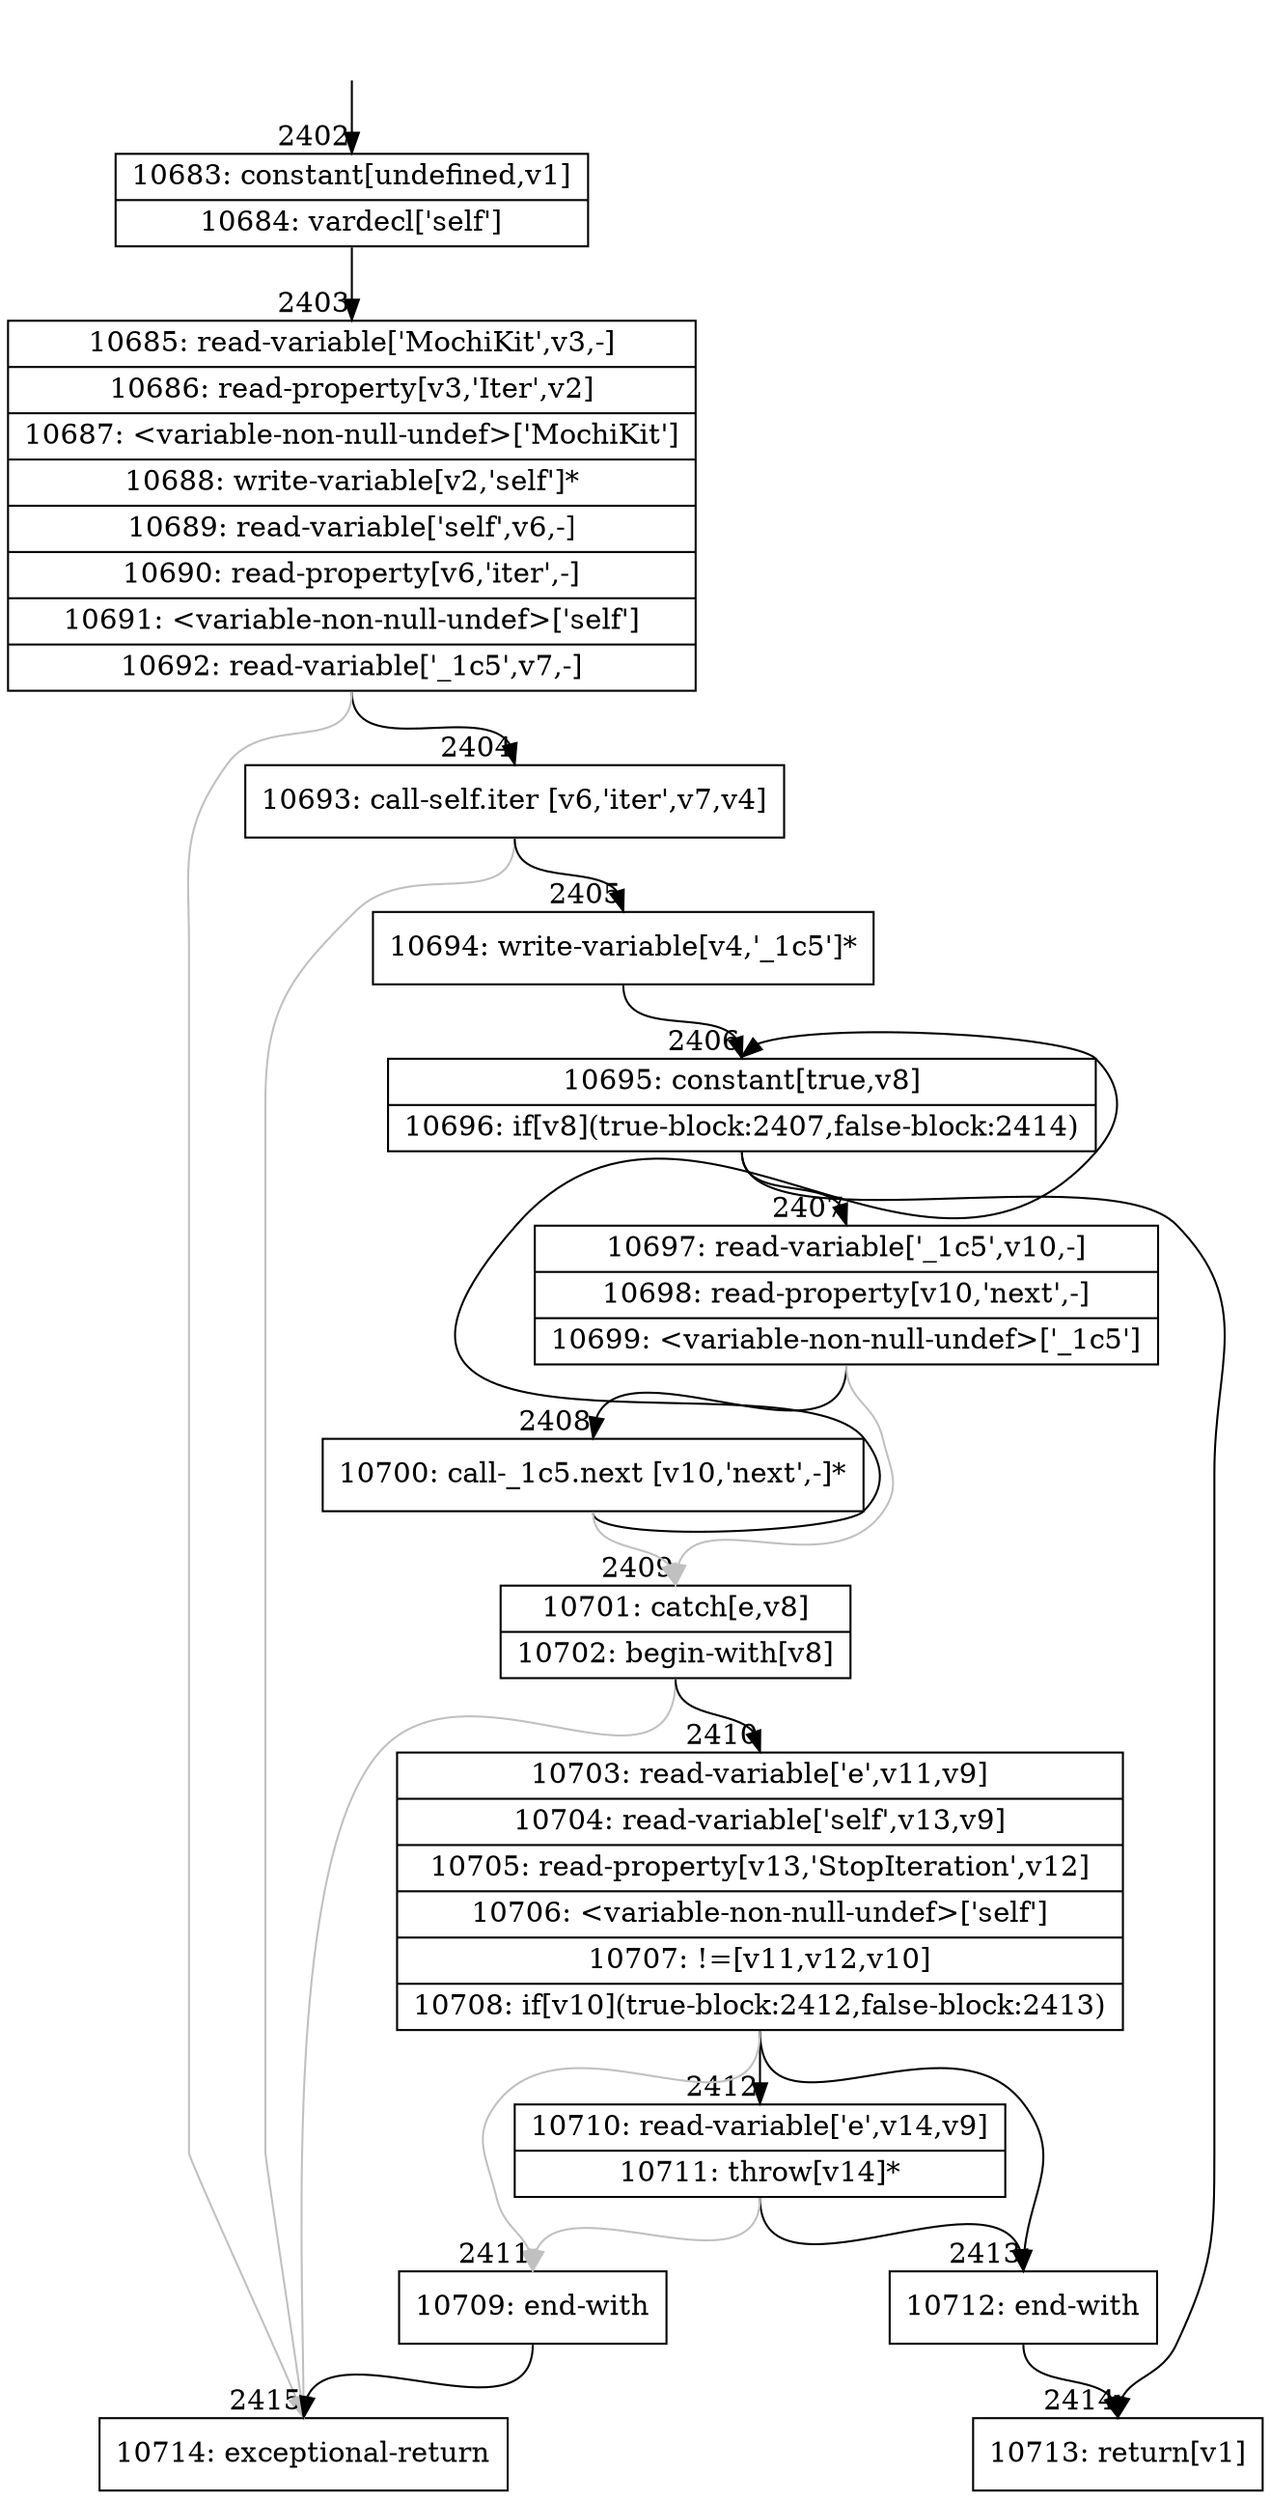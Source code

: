 digraph {
rankdir="TD"
BB_entry181[shape=none,label=""];
BB_entry181 -> BB2402 [tailport=s, headport=n, headlabel="    2402"]
BB2402 [shape=record label="{10683: constant[undefined,v1]|10684: vardecl['self']}" ] 
BB2402 -> BB2403 [tailport=s, headport=n, headlabel="      2403"]
BB2403 [shape=record label="{10685: read-variable['MochiKit',v3,-]|10686: read-property[v3,'Iter',v2]|10687: \<variable-non-null-undef\>['MochiKit']|10688: write-variable[v2,'self']*|10689: read-variable['self',v6,-]|10690: read-property[v6,'iter',-]|10691: \<variable-non-null-undef\>['self']|10692: read-variable['_1c5',v7,-]}" ] 
BB2403 -> BB2404 [tailport=s, headport=n, headlabel="      2404"]
BB2403 -> BB2415 [tailport=s, headport=n, color=gray, headlabel="      2415"]
BB2404 [shape=record label="{10693: call-self.iter [v6,'iter',v7,v4]}" ] 
BB2404 -> BB2405 [tailport=s, headport=n, headlabel="      2405"]
BB2404 -> BB2415 [tailport=s, headport=n, color=gray]
BB2405 [shape=record label="{10694: write-variable[v4,'_1c5']*}" ] 
BB2405 -> BB2406 [tailport=s, headport=n, headlabel="      2406"]
BB2406 [shape=record label="{10695: constant[true,v8]|10696: if[v8](true-block:2407,false-block:2414)}" ] 
BB2406 -> BB2407 [tailport=s, headport=n, headlabel="      2407"]
BB2406 -> BB2414 [tailport=s, headport=n, headlabel="      2414"]
BB2407 [shape=record label="{10697: read-variable['_1c5',v10,-]|10698: read-property[v10,'next',-]|10699: \<variable-non-null-undef\>['_1c5']}" ] 
BB2407 -> BB2408 [tailport=s, headport=n, headlabel="      2408"]
BB2407 -> BB2409 [tailport=s, headport=n, color=gray, headlabel="      2409"]
BB2408 [shape=record label="{10700: call-_1c5.next [v10,'next',-]*}" ] 
BB2408 -> BB2406 [tailport=s, headport=n]
BB2408 -> BB2409 [tailport=s, headport=n, color=gray]
BB2409 [shape=record label="{10701: catch[e,v8]|10702: begin-with[v8]}" ] 
BB2409 -> BB2410 [tailport=s, headport=n, headlabel="      2410"]
BB2409 -> BB2415 [tailport=s, headport=n, color=gray]
BB2410 [shape=record label="{10703: read-variable['e',v11,v9]|10704: read-variable['self',v13,v9]|10705: read-property[v13,'StopIteration',v12]|10706: \<variable-non-null-undef\>['self']|10707: !=[v11,v12,v10]|10708: if[v10](true-block:2412,false-block:2413)}" ] 
BB2410 -> BB2412 [tailport=s, headport=n, headlabel="      2412"]
BB2410 -> BB2413 [tailport=s, headport=n, headlabel="      2413"]
BB2410 -> BB2411 [tailport=s, headport=n, color=gray, headlabel="      2411"]
BB2411 [shape=record label="{10709: end-with}" ] 
BB2411 -> BB2415 [tailport=s, headport=n]
BB2412 [shape=record label="{10710: read-variable['e',v14,v9]|10711: throw[v14]*}" ] 
BB2412 -> BB2413 [tailport=s, headport=n]
BB2412 -> BB2411 [tailport=s, headport=n, color=gray]
BB2413 [shape=record label="{10712: end-with}" ] 
BB2413 -> BB2414 [tailport=s, headport=n]
BB2414 [shape=record label="{10713: return[v1]}" ] 
BB2415 [shape=record label="{10714: exceptional-return}" ] 
//#$~ 1502
}
